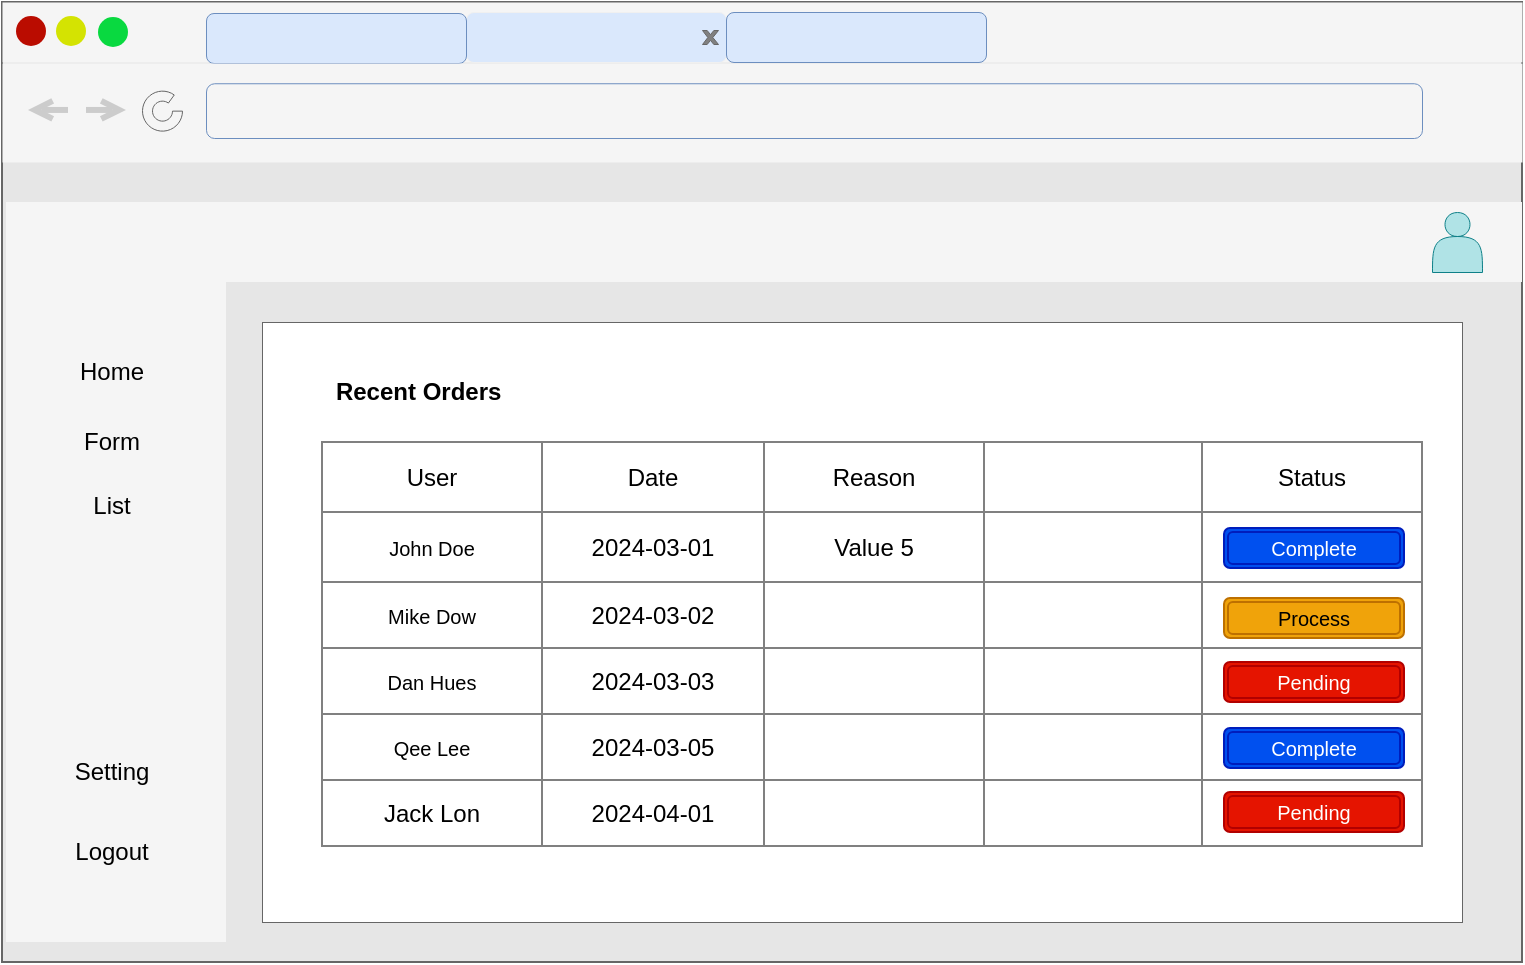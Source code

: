<mxfile>
    <diagram id="8rQNF2sSxvq90gjbwCsA" name="PC">
        <mxGraphModel dx="906" dy="544" grid="1" gridSize="10" guides="1" tooltips="1" connect="1" arrows="1" fold="1" page="1" pageScale="1" pageWidth="827" pageHeight="1169" math="0" shadow="0">
            <root>
                <mxCell id="0"/>
                <mxCell id="1" parent="0"/>
                <mxCell id="TpgH_PiC-ugs61InkgCb-2" value="" style="rounded=0;whiteSpace=wrap;html=1;fillColor=#E6E6E6;fontColor=#000000;strokeColor=#666666;" vertex="1" parent="1">
                    <mxGeometry x="40" y="40" width="760" height="480" as="geometry"/>
                </mxCell>
                <mxCell id="TpgH_PiC-ugs61InkgCb-3" value="" style="rounded=0;whiteSpace=wrap;html=1;strokeColor=none;strokeWidth=2;fillColor=#f5f5f5;fontColor=#000000;" vertex="1" parent="1">
                    <mxGeometry x="42" y="140" width="110" height="370" as="geometry"/>
                </mxCell>
                <mxCell id="TpgH_PiC-ugs61InkgCb-4" value="Home" style="text;html=1;align=center;verticalAlign=middle;whiteSpace=wrap;rounded=0;strokeWidth=2;fontColor=#000000;" vertex="1" parent="1">
                    <mxGeometry x="65" y="210" width="60" height="30" as="geometry"/>
                </mxCell>
                <mxCell id="TpgH_PiC-ugs61InkgCb-5" value="" style="group;fontColor=#000000;" vertex="1" connectable="0" parent="1">
                    <mxGeometry x="40" y="40" width="760" height="80" as="geometry"/>
                </mxCell>
                <mxCell id="TpgH_PiC-ugs61InkgCb-6" value="" style="rounded=0;whiteSpace=wrap;html=1;fillColor=#f5f5f5;fontColor=#000000;strokeColor=none;strokeWidth=0.5;" vertex="1" parent="TpgH_PiC-ugs61InkgCb-5">
                    <mxGeometry width="760" height="30" as="geometry"/>
                </mxCell>
                <mxCell id="TpgH_PiC-ugs61InkgCb-7" value="" style="ellipse;whiteSpace=wrap;html=1;aspect=fixed;strokeColor=none;fillColor=#BA0C00;gradientColor=none;fontColor=#000000;" vertex="1" parent="TpgH_PiC-ugs61InkgCb-5">
                    <mxGeometry x="7" y="7" width="15" height="15" as="geometry"/>
                </mxCell>
                <mxCell id="TpgH_PiC-ugs61InkgCb-8" value="" style="ellipse;whiteSpace=wrap;html=1;aspect=fixed;strokeColor=none;fillColor=#D4E302;gradientColor=none;fontColor=#000000;" vertex="1" parent="TpgH_PiC-ugs61InkgCb-5">
                    <mxGeometry x="27" y="7" width="15" height="15" as="geometry"/>
                </mxCell>
                <mxCell id="TpgH_PiC-ugs61InkgCb-9" value="" style="ellipse;whiteSpace=wrap;html=1;aspect=fixed;strokeColor=none;fillColor=#09D940;gradientColor=none;fontColor=#000000;" vertex="1" parent="TpgH_PiC-ugs61InkgCb-5">
                    <mxGeometry x="48" y="7.5" width="15" height="15" as="geometry"/>
                </mxCell>
                <mxCell id="TpgH_PiC-ugs61InkgCb-10" value="" style="rounded=1;whiteSpace=wrap;html=1;fillColor=#dae8fc;strokeColor=#F0F0F0;strokeWidth=0.5;fontColor=#000000;" vertex="1" parent="TpgH_PiC-ugs61InkgCb-5">
                    <mxGeometry x="232" y="5" width="130" height="25" as="geometry"/>
                </mxCell>
                <mxCell id="TpgH_PiC-ugs61InkgCb-11" value="" style="rounded=1;whiteSpace=wrap;html=1;fillColor=#dae8fc;strokeColor=#6c8ebf;strokeWidth=0.5;fontColor=#000000;" vertex="1" parent="TpgH_PiC-ugs61InkgCb-5">
                    <mxGeometry x="102" y="5.5" width="130" height="25" as="geometry"/>
                </mxCell>
                <mxCell id="TpgH_PiC-ugs61InkgCb-12" value="" style="rounded=1;whiteSpace=wrap;html=1;fillColor=#dae8fc;strokeColor=#6c8ebf;strokeWidth=0.5;fontColor=#000000;" vertex="1" parent="TpgH_PiC-ugs61InkgCb-5">
                    <mxGeometry x="362" y="5" width="130" height="25" as="geometry"/>
                </mxCell>
                <mxCell id="TpgH_PiC-ugs61InkgCb-13" value="" style="verticalLabelPosition=bottom;verticalAlign=top;html=1;shape=mxgraph.basic.x;strokeWidth=0.5;fillColor=#808080;strokeColor=#666666;fontColor=#000000;" vertex="1" parent="TpgH_PiC-ugs61InkgCb-5">
                    <mxGeometry x="350" y="14" width="8" height="7" as="geometry"/>
                </mxCell>
                <mxCell id="TpgH_PiC-ugs61InkgCb-14" value="" style="rounded=0;whiteSpace=wrap;html=1;fillColor=#f5f5f5;fontColor=#000000;strokeColor=none;strokeWidth=0.5;" vertex="1" parent="TpgH_PiC-ugs61InkgCb-5">
                    <mxGeometry y="30.5" width="760" height="49.5" as="geometry"/>
                </mxCell>
                <mxCell id="TpgH_PiC-ugs61InkgCb-15" value="" style="rounded=1;whiteSpace=wrap;html=1;strokeColor=#6c8ebf;strokeWidth=0.5;fillColor=none;fontColor=#000000;" vertex="1" parent="TpgH_PiC-ugs61InkgCb-5">
                    <mxGeometry x="102" y="40.63" width="608" height="27.37" as="geometry"/>
                </mxCell>
                <mxCell id="TpgH_PiC-ugs61InkgCb-16" value="" style="verticalLabelPosition=bottom;verticalAlign=top;html=1;shape=mxgraph.basic.partConcEllipse;startAngle=0.25;endAngle=0.1;arcWidth=0.5;rounded=1;strokeColor=#666666;strokeWidth=0.5;fillColor=none;fontColor=#000000;" vertex="1" parent="TpgH_PiC-ugs61InkgCb-5">
                    <mxGeometry x="70" y="44.32" width="20" height="20" as="geometry"/>
                </mxCell>
                <mxCell id="TpgH_PiC-ugs61InkgCb-17" value="" style="endArrow=open;html=1;strokeColor=#CCCCCC;strokeWidth=3;startSize=0;endFill=0;fontColor=#000000;" edge="1" parent="TpgH_PiC-ugs61InkgCb-5">
                    <mxGeometry width="50" height="50" relative="1" as="geometry">
                        <mxPoint x="42" y="53.97" as="sourcePoint"/>
                        <mxPoint x="62" y="53.97" as="targetPoint"/>
                    </mxGeometry>
                </mxCell>
                <mxCell id="TpgH_PiC-ugs61InkgCb-18" value="" style="endArrow=open;html=1;strokeColor=#CCCCCC;strokeWidth=3;startSize=0;endFill=0;fontColor=#000000;" edge="1" parent="1">
                    <mxGeometry width="50" height="50" relative="1" as="geometry">
                        <mxPoint x="73.0" y="93.97" as="sourcePoint"/>
                        <mxPoint x="53.0" y="93.97" as="targetPoint"/>
                    </mxGeometry>
                </mxCell>
                <mxCell id="TpgH_PiC-ugs61InkgCb-19" value="Form" style="text;html=1;align=center;verticalAlign=middle;whiteSpace=wrap;rounded=0;strokeWidth=2;fontColor=#000000;" vertex="1" parent="1">
                    <mxGeometry x="65" y="245" width="60" height="30" as="geometry"/>
                </mxCell>
                <mxCell id="TpgH_PiC-ugs61InkgCb-20" value="Setting" style="text;html=1;align=center;verticalAlign=middle;whiteSpace=wrap;rounded=0;strokeWidth=2;fontColor=#000000;" vertex="1" parent="1">
                    <mxGeometry x="65" y="410" width="60" height="30" as="geometry"/>
                </mxCell>
                <mxCell id="TpgH_PiC-ugs61InkgCb-21" value="Logout" style="text;html=1;align=center;verticalAlign=middle;whiteSpace=wrap;rounded=0;strokeWidth=2;fontColor=#000000;" vertex="1" parent="1">
                    <mxGeometry x="65" y="450" width="60" height="30" as="geometry"/>
                </mxCell>
                <mxCell id="TpgH_PiC-ugs61InkgCb-22" value="" style="rounded=0;whiteSpace=wrap;html=1;strokeColor=none;strokeWidth=2;fillColor=#f5f5f5;fontColor=#000000;" vertex="1" parent="1">
                    <mxGeometry x="150" y="140" width="650" height="40" as="geometry"/>
                </mxCell>
                <mxCell id="TpgH_PiC-ugs61InkgCb-23" value="" style="rounded=0;whiteSpace=wrap;html=1;strokeColor=#666666;strokeWidth=0.5;fillColor=#FFFFFF;fontColor=#000000;" vertex="1" parent="1">
                    <mxGeometry x="170" y="200" width="600" height="300" as="geometry"/>
                </mxCell>
                <mxCell id="TpgH_PiC-ugs61InkgCb-24" value="Recent Orders&amp;nbsp;" style="text;html=1;align=center;verticalAlign=middle;whiteSpace=wrap;rounded=0;strokeWidth=0.5;strokeColor=none;fontColor=#000000;fontStyle=1" vertex="1" parent="1">
                    <mxGeometry x="200" y="220" width="100" height="30" as="geometry"/>
                </mxCell>
                <mxCell id="TpgH_PiC-ugs61InkgCb-43" value="List" style="text;html=1;align=center;verticalAlign=middle;whiteSpace=wrap;rounded=0;strokeWidth=2;fontColor=#000000;" vertex="1" parent="1">
                    <mxGeometry x="65" y="277" width="60" height="30" as="geometry"/>
                </mxCell>
                <mxCell id="TpgH_PiC-ugs61InkgCb-44" value="" style="shape=actor;whiteSpace=wrap;html=1;rounded=1;strokeColor=#0e8088;strokeWidth=0.5;fontSize=10;fillColor=#b0e3e6;fontColor=#000000;" vertex="1" parent="1">
                    <mxGeometry x="755" y="145" width="25" height="30" as="geometry"/>
                </mxCell>
                <mxCell id="4obZbSgpgPbh4FLu6pEr-1" value="" style="childLayout=tableLayout;recursiveResize=0;shadow=0;fillColor=none;strokeColor=#808080;fontColor=#000000;" vertex="1" parent="1">
                    <mxGeometry x="200" y="260" width="550" height="202" as="geometry"/>
                </mxCell>
                <mxCell id="4obZbSgpgPbh4FLu6pEr-2" value="" style="shape=tableRow;horizontal=0;startSize=0;swimlaneHead=0;swimlaneBody=0;top=0;left=0;bottom=0;right=0;dropTarget=0;collapsible=0;recursiveResize=0;expand=0;fontStyle=0;fillColor=none;strokeColor=inherit;fontColor=#000000;" vertex="1" parent="4obZbSgpgPbh4FLu6pEr-1">
                    <mxGeometry width="550" height="35" as="geometry"/>
                </mxCell>
                <mxCell id="4obZbSgpgPbh4FLu6pEr-51" value="User" style="connectable=0;recursiveResize=0;strokeColor=inherit;fillColor=none;align=center;whiteSpace=wrap;html=1;fontColor=#000000;" vertex="1" parent="4obZbSgpgPbh4FLu6pEr-2">
                    <mxGeometry width="110" height="35" as="geometry">
                        <mxRectangle width="110" height="35" as="alternateBounds"/>
                    </mxGeometry>
                </mxCell>
                <mxCell id="4obZbSgpgPbh4FLu6pEr-3" value="Date" style="connectable=0;recursiveResize=0;strokeColor=inherit;fillColor=none;align=center;whiteSpace=wrap;html=1;fontColor=#000000;" vertex="1" parent="4obZbSgpgPbh4FLu6pEr-2">
                    <mxGeometry x="110" width="111" height="35" as="geometry">
                        <mxRectangle width="111" height="35" as="alternateBounds"/>
                    </mxGeometry>
                </mxCell>
                <mxCell id="4obZbSgpgPbh4FLu6pEr-4" value="Reason" style="connectable=0;recursiveResize=0;strokeColor=inherit;fillColor=none;align=center;whiteSpace=wrap;html=1;fontColor=#000000;" vertex="1" parent="4obZbSgpgPbh4FLu6pEr-2">
                    <mxGeometry x="221" width="110" height="35" as="geometry">
                        <mxRectangle width="110" height="35" as="alternateBounds"/>
                    </mxGeometry>
                </mxCell>
                <mxCell id="4obZbSgpgPbh4FLu6pEr-47" style="connectable=0;recursiveResize=0;strokeColor=inherit;fillColor=none;align=center;whiteSpace=wrap;html=1;fontColor=#000000;" vertex="1" parent="4obZbSgpgPbh4FLu6pEr-2">
                    <mxGeometry x="331" width="109" height="35" as="geometry">
                        <mxRectangle width="109" height="35" as="alternateBounds"/>
                    </mxGeometry>
                </mxCell>
                <mxCell id="4obZbSgpgPbh4FLu6pEr-49" value="Status" style="connectable=0;recursiveResize=0;strokeColor=inherit;fillColor=none;align=center;whiteSpace=wrap;html=1;fontColor=#000000;" vertex="1" parent="4obZbSgpgPbh4FLu6pEr-2">
                    <mxGeometry x="440" width="110" height="35" as="geometry">
                        <mxRectangle width="110" height="35" as="alternateBounds"/>
                    </mxGeometry>
                </mxCell>
                <mxCell id="4obZbSgpgPbh4FLu6pEr-42" style="shape=tableRow;horizontal=0;startSize=0;swimlaneHead=0;swimlaneBody=0;top=0;left=0;bottom=0;right=0;dropTarget=0;collapsible=0;recursiveResize=0;expand=0;fontStyle=0;fillColor=none;strokeColor=inherit;fontColor=#000000;" vertex="1" parent="4obZbSgpgPbh4FLu6pEr-1">
                    <mxGeometry y="35" width="550" height="35" as="geometry"/>
                </mxCell>
                <mxCell id="4obZbSgpgPbh4FLu6pEr-52" value="&lt;span style=&quot;font-size: 10px;&quot;&gt;John Doe&lt;/span&gt;" style="connectable=0;recursiveResize=0;strokeColor=inherit;fillColor=none;align=center;whiteSpace=wrap;html=1;fontColor=#000000;" vertex="1" parent="4obZbSgpgPbh4FLu6pEr-42">
                    <mxGeometry width="110" height="35" as="geometry">
                        <mxRectangle width="110" height="35" as="alternateBounds"/>
                    </mxGeometry>
                </mxCell>
                <mxCell id="4obZbSgpgPbh4FLu6pEr-43" value="2024-03-01" style="connectable=0;recursiveResize=0;strokeColor=inherit;fillColor=none;align=center;whiteSpace=wrap;html=1;fontColor=#000000;" vertex="1" parent="4obZbSgpgPbh4FLu6pEr-42">
                    <mxGeometry x="110" width="111" height="35" as="geometry">
                        <mxRectangle width="111" height="35" as="alternateBounds"/>
                    </mxGeometry>
                </mxCell>
                <mxCell id="4obZbSgpgPbh4FLu6pEr-44" value="Value 5" style="connectable=0;recursiveResize=0;strokeColor=inherit;fillColor=none;align=center;whiteSpace=wrap;html=1;fontColor=#000000;" vertex="1" parent="4obZbSgpgPbh4FLu6pEr-42">
                    <mxGeometry x="221" width="110" height="35" as="geometry">
                        <mxRectangle width="110" height="35" as="alternateBounds"/>
                    </mxGeometry>
                </mxCell>
                <mxCell id="4obZbSgpgPbh4FLu6pEr-48" style="connectable=0;recursiveResize=0;strokeColor=inherit;fillColor=none;align=center;whiteSpace=wrap;html=1;fontColor=#000000;" vertex="1" parent="4obZbSgpgPbh4FLu6pEr-42">
                    <mxGeometry x="331" width="109" height="35" as="geometry">
                        <mxRectangle width="109" height="35" as="alternateBounds"/>
                    </mxGeometry>
                </mxCell>
                <mxCell id="4obZbSgpgPbh4FLu6pEr-50" style="connectable=0;recursiveResize=0;strokeColor=inherit;fillColor=none;align=center;whiteSpace=wrap;html=1;fontColor=#000000;" vertex="1" parent="4obZbSgpgPbh4FLu6pEr-42">
                    <mxGeometry x="440" width="110" height="35" as="geometry">
                        <mxRectangle width="110" height="35" as="alternateBounds"/>
                    </mxGeometry>
                </mxCell>
                <mxCell id="4obZbSgpgPbh4FLu6pEr-53" style="shape=tableRow;horizontal=0;startSize=0;swimlaneHead=0;swimlaneBody=0;top=0;left=0;bottom=0;right=0;dropTarget=0;collapsible=0;recursiveResize=0;expand=0;fontStyle=0;fillColor=none;strokeColor=inherit;fontColor=#000000;" vertex="1" parent="4obZbSgpgPbh4FLu6pEr-1">
                    <mxGeometry y="70" width="550" height="33" as="geometry"/>
                </mxCell>
                <mxCell id="4obZbSgpgPbh4FLu6pEr-54" value="&lt;span style=&quot;font-size: 10px;&quot;&gt;Mike Dow&lt;/span&gt;" style="connectable=0;recursiveResize=0;strokeColor=inherit;fillColor=none;align=center;whiteSpace=wrap;html=1;fontColor=#000000;" vertex="1" parent="4obZbSgpgPbh4FLu6pEr-53">
                    <mxGeometry width="110" height="33" as="geometry">
                        <mxRectangle width="110" height="33" as="alternateBounds"/>
                    </mxGeometry>
                </mxCell>
                <mxCell id="4obZbSgpgPbh4FLu6pEr-55" value="2024-03-02" style="connectable=0;recursiveResize=0;strokeColor=inherit;fillColor=none;align=center;whiteSpace=wrap;html=1;fontColor=#000000;" vertex="1" parent="4obZbSgpgPbh4FLu6pEr-53">
                    <mxGeometry x="110" width="111" height="33" as="geometry">
                        <mxRectangle width="111" height="33" as="alternateBounds"/>
                    </mxGeometry>
                </mxCell>
                <mxCell id="4obZbSgpgPbh4FLu6pEr-56" style="connectable=0;recursiveResize=0;strokeColor=inherit;fillColor=none;align=center;whiteSpace=wrap;html=1;fontColor=#000000;" vertex="1" parent="4obZbSgpgPbh4FLu6pEr-53">
                    <mxGeometry x="221" width="110" height="33" as="geometry">
                        <mxRectangle width="110" height="33" as="alternateBounds"/>
                    </mxGeometry>
                </mxCell>
                <mxCell id="4obZbSgpgPbh4FLu6pEr-57" style="connectable=0;recursiveResize=0;strokeColor=inherit;fillColor=none;align=center;whiteSpace=wrap;html=1;fontColor=#000000;" vertex="1" parent="4obZbSgpgPbh4FLu6pEr-53">
                    <mxGeometry x="331" width="109" height="33" as="geometry">
                        <mxRectangle width="109" height="33" as="alternateBounds"/>
                    </mxGeometry>
                </mxCell>
                <mxCell id="4obZbSgpgPbh4FLu6pEr-58" style="connectable=0;recursiveResize=0;strokeColor=inherit;fillColor=none;align=center;whiteSpace=wrap;html=1;fontColor=#000000;" vertex="1" parent="4obZbSgpgPbh4FLu6pEr-53">
                    <mxGeometry x="440" width="110" height="33" as="geometry">
                        <mxRectangle width="110" height="33" as="alternateBounds"/>
                    </mxGeometry>
                </mxCell>
                <mxCell id="4obZbSgpgPbh4FLu6pEr-59" style="shape=tableRow;horizontal=0;startSize=0;swimlaneHead=0;swimlaneBody=0;top=0;left=0;bottom=0;right=0;dropTarget=0;collapsible=0;recursiveResize=0;expand=0;fontStyle=0;fillColor=none;strokeColor=inherit;fontColor=#000000;" vertex="1" parent="4obZbSgpgPbh4FLu6pEr-1">
                    <mxGeometry y="103" width="550" height="33" as="geometry"/>
                </mxCell>
                <mxCell id="4obZbSgpgPbh4FLu6pEr-60" value="&lt;span style=&quot;font-size: 10px;&quot;&gt;Dan Hues&lt;/span&gt;" style="connectable=0;recursiveResize=0;strokeColor=inherit;fillColor=none;align=center;whiteSpace=wrap;html=1;fontColor=#000000;" vertex="1" parent="4obZbSgpgPbh4FLu6pEr-59">
                    <mxGeometry width="110" height="33" as="geometry">
                        <mxRectangle width="110" height="33" as="alternateBounds"/>
                    </mxGeometry>
                </mxCell>
                <mxCell id="4obZbSgpgPbh4FLu6pEr-61" value="2024-03-03" style="connectable=0;recursiveResize=0;strokeColor=inherit;fillColor=none;align=center;whiteSpace=wrap;html=1;fontColor=#000000;" vertex="1" parent="4obZbSgpgPbh4FLu6pEr-59">
                    <mxGeometry x="110" width="111" height="33" as="geometry">
                        <mxRectangle width="111" height="33" as="alternateBounds"/>
                    </mxGeometry>
                </mxCell>
                <mxCell id="4obZbSgpgPbh4FLu6pEr-62" style="connectable=0;recursiveResize=0;strokeColor=inherit;fillColor=none;align=center;whiteSpace=wrap;html=1;fontColor=#000000;" vertex="1" parent="4obZbSgpgPbh4FLu6pEr-59">
                    <mxGeometry x="221" width="110" height="33" as="geometry">
                        <mxRectangle width="110" height="33" as="alternateBounds"/>
                    </mxGeometry>
                </mxCell>
                <mxCell id="4obZbSgpgPbh4FLu6pEr-63" style="connectable=0;recursiveResize=0;strokeColor=inherit;fillColor=none;align=center;whiteSpace=wrap;html=1;fontColor=#000000;" vertex="1" parent="4obZbSgpgPbh4FLu6pEr-59">
                    <mxGeometry x="331" width="109" height="33" as="geometry">
                        <mxRectangle width="109" height="33" as="alternateBounds"/>
                    </mxGeometry>
                </mxCell>
                <mxCell id="4obZbSgpgPbh4FLu6pEr-64" style="connectable=0;recursiveResize=0;strokeColor=inherit;fillColor=none;align=center;whiteSpace=wrap;html=1;fontColor=#000000;" vertex="1" parent="4obZbSgpgPbh4FLu6pEr-59">
                    <mxGeometry x="440" width="110" height="33" as="geometry">
                        <mxRectangle width="110" height="33" as="alternateBounds"/>
                    </mxGeometry>
                </mxCell>
                <mxCell id="4obZbSgpgPbh4FLu6pEr-65" style="shape=tableRow;horizontal=0;startSize=0;swimlaneHead=0;swimlaneBody=0;top=0;left=0;bottom=0;right=0;dropTarget=0;collapsible=0;recursiveResize=0;expand=0;fontStyle=0;fillColor=none;strokeColor=inherit;fontColor=#000000;" vertex="1" parent="4obZbSgpgPbh4FLu6pEr-1">
                    <mxGeometry y="136" width="550" height="33" as="geometry"/>
                </mxCell>
                <mxCell id="4obZbSgpgPbh4FLu6pEr-66" value="&lt;span style=&quot;font-size: 10px;&quot;&gt;Qee Lee&lt;/span&gt;" style="connectable=0;recursiveResize=0;strokeColor=inherit;fillColor=none;align=center;whiteSpace=wrap;html=1;fontColor=#000000;" vertex="1" parent="4obZbSgpgPbh4FLu6pEr-65">
                    <mxGeometry width="110" height="33" as="geometry">
                        <mxRectangle width="110" height="33" as="alternateBounds"/>
                    </mxGeometry>
                </mxCell>
                <mxCell id="4obZbSgpgPbh4FLu6pEr-67" value="2024-03-05" style="connectable=0;recursiveResize=0;strokeColor=inherit;fillColor=none;align=center;whiteSpace=wrap;html=1;fontColor=#000000;" vertex="1" parent="4obZbSgpgPbh4FLu6pEr-65">
                    <mxGeometry x="110" width="111" height="33" as="geometry">
                        <mxRectangle width="111" height="33" as="alternateBounds"/>
                    </mxGeometry>
                </mxCell>
                <mxCell id="4obZbSgpgPbh4FLu6pEr-68" style="connectable=0;recursiveResize=0;strokeColor=inherit;fillColor=none;align=center;whiteSpace=wrap;html=1;fontColor=#000000;" vertex="1" parent="4obZbSgpgPbh4FLu6pEr-65">
                    <mxGeometry x="221" width="110" height="33" as="geometry">
                        <mxRectangle width="110" height="33" as="alternateBounds"/>
                    </mxGeometry>
                </mxCell>
                <mxCell id="4obZbSgpgPbh4FLu6pEr-69" style="connectable=0;recursiveResize=0;strokeColor=inherit;fillColor=none;align=center;whiteSpace=wrap;html=1;fontColor=#000000;" vertex="1" parent="4obZbSgpgPbh4FLu6pEr-65">
                    <mxGeometry x="331" width="109" height="33" as="geometry">
                        <mxRectangle width="109" height="33" as="alternateBounds"/>
                    </mxGeometry>
                </mxCell>
                <mxCell id="4obZbSgpgPbh4FLu6pEr-70" style="connectable=0;recursiveResize=0;strokeColor=inherit;fillColor=none;align=center;whiteSpace=wrap;html=1;fontColor=#000000;" vertex="1" parent="4obZbSgpgPbh4FLu6pEr-65">
                    <mxGeometry x="440" width="110" height="33" as="geometry">
                        <mxRectangle width="110" height="33" as="alternateBounds"/>
                    </mxGeometry>
                </mxCell>
                <mxCell id="4obZbSgpgPbh4FLu6pEr-78" style="shape=tableRow;horizontal=0;startSize=0;swimlaneHead=0;swimlaneBody=0;top=0;left=0;bottom=0;right=0;dropTarget=0;collapsible=0;recursiveResize=0;expand=0;fontStyle=0;fillColor=none;strokeColor=inherit;fontColor=#000000;" vertex="1" parent="4obZbSgpgPbh4FLu6pEr-1">
                    <mxGeometry y="169" width="550" height="33" as="geometry"/>
                </mxCell>
                <mxCell id="4obZbSgpgPbh4FLu6pEr-79" value="Jack Lon" style="connectable=0;recursiveResize=0;strokeColor=inherit;fillColor=none;align=center;whiteSpace=wrap;html=1;fontColor=#000000;" vertex="1" parent="4obZbSgpgPbh4FLu6pEr-78">
                    <mxGeometry width="110" height="33" as="geometry">
                        <mxRectangle width="110" height="33" as="alternateBounds"/>
                    </mxGeometry>
                </mxCell>
                <mxCell id="4obZbSgpgPbh4FLu6pEr-80" value="2024-04-01" style="connectable=0;recursiveResize=0;strokeColor=inherit;fillColor=none;align=center;whiteSpace=wrap;html=1;fontColor=#000000;" vertex="1" parent="4obZbSgpgPbh4FLu6pEr-78">
                    <mxGeometry x="110" width="111" height="33" as="geometry">
                        <mxRectangle width="111" height="33" as="alternateBounds"/>
                    </mxGeometry>
                </mxCell>
                <mxCell id="4obZbSgpgPbh4FLu6pEr-81" style="connectable=0;recursiveResize=0;strokeColor=inherit;fillColor=none;align=center;whiteSpace=wrap;html=1;fontColor=#000000;" vertex="1" parent="4obZbSgpgPbh4FLu6pEr-78">
                    <mxGeometry x="221" width="110" height="33" as="geometry">
                        <mxRectangle width="110" height="33" as="alternateBounds"/>
                    </mxGeometry>
                </mxCell>
                <mxCell id="4obZbSgpgPbh4FLu6pEr-82" style="connectable=0;recursiveResize=0;strokeColor=inherit;fillColor=none;align=center;whiteSpace=wrap;html=1;fontColor=#000000;" vertex="1" parent="4obZbSgpgPbh4FLu6pEr-78">
                    <mxGeometry x="331" width="109" height="33" as="geometry">
                        <mxRectangle width="109" height="33" as="alternateBounds"/>
                    </mxGeometry>
                </mxCell>
                <mxCell id="4obZbSgpgPbh4FLu6pEr-83" style="connectable=0;recursiveResize=0;strokeColor=inherit;fillColor=none;align=center;whiteSpace=wrap;html=1;fontColor=#000000;" vertex="1" parent="4obZbSgpgPbh4FLu6pEr-78">
                    <mxGeometry x="440" width="110" height="33" as="geometry">
                        <mxRectangle width="110" height="33" as="alternateBounds"/>
                    </mxGeometry>
                </mxCell>
                <mxCell id="4obZbSgpgPbh4FLu6pEr-85" value="&lt;font style=&quot;font-size: 10px;&quot;&gt;Complete&lt;/font&gt;" style="shape=ext;double=1;rounded=1;whiteSpace=wrap;html=1;strokeColor=#001DBC;fontColor=#ffffff;fillColor=#0050ef;" vertex="1" parent="1">
                    <mxGeometry x="651" y="303" width="90" height="20" as="geometry"/>
                </mxCell>
                <mxCell id="4obZbSgpgPbh4FLu6pEr-86" value="&lt;span style=&quot;font-size: 10px;&quot;&gt;Process&lt;/span&gt;" style="shape=ext;double=1;rounded=1;whiteSpace=wrap;html=1;strokeColor=#BD7000;fontColor=#000000;fillColor=#f0a30a;" vertex="1" parent="1">
                    <mxGeometry x="651" y="338" width="90" height="20" as="geometry"/>
                </mxCell>
                <mxCell id="4obZbSgpgPbh4FLu6pEr-87" value="&lt;span style=&quot;font-size: 10px;&quot;&gt;Pending&lt;/span&gt;" style="shape=ext;double=1;rounded=1;whiteSpace=wrap;html=1;strokeColor=#B20000;fontColor=#ffffff;fillColor=#e51400;" vertex="1" parent="1">
                    <mxGeometry x="651" y="370" width="90" height="20" as="geometry"/>
                </mxCell>
                <mxCell id="4obZbSgpgPbh4FLu6pEr-88" value="&lt;font style=&quot;font-size: 10px;&quot;&gt;Complete&lt;/font&gt;" style="shape=ext;double=1;rounded=1;whiteSpace=wrap;html=1;strokeColor=#001DBC;fontColor=#ffffff;fillColor=#0050ef;" vertex="1" parent="1">
                    <mxGeometry x="651" y="403" width="90" height="20" as="geometry"/>
                </mxCell>
                <mxCell id="4obZbSgpgPbh4FLu6pEr-89" value="&lt;span style=&quot;font-size: 10px;&quot;&gt;Pending&lt;/span&gt;" style="shape=ext;double=1;rounded=1;whiteSpace=wrap;html=1;strokeColor=#B20000;fontColor=#ffffff;fillColor=#e51400;" vertex="1" parent="1">
                    <mxGeometry x="651" y="435" width="90" height="20" as="geometry"/>
                </mxCell>
            </root>
        </mxGraphModel>
    </diagram>
    <diagram id="NHcgcLZDIwZR87PnJkGj" name="Mobile">
        <mxGraphModel dx="906" dy="546" grid="1" gridSize="10" guides="1" tooltips="1" connect="1" arrows="1" fold="1" page="1" pageScale="1" pageWidth="827" pageHeight="1169" math="0" shadow="0">
            <root>
                <mxCell id="0"/>
                <mxCell id="1" parent="0"/>
            </root>
        </mxGraphModel>
    </diagram>
</mxfile>